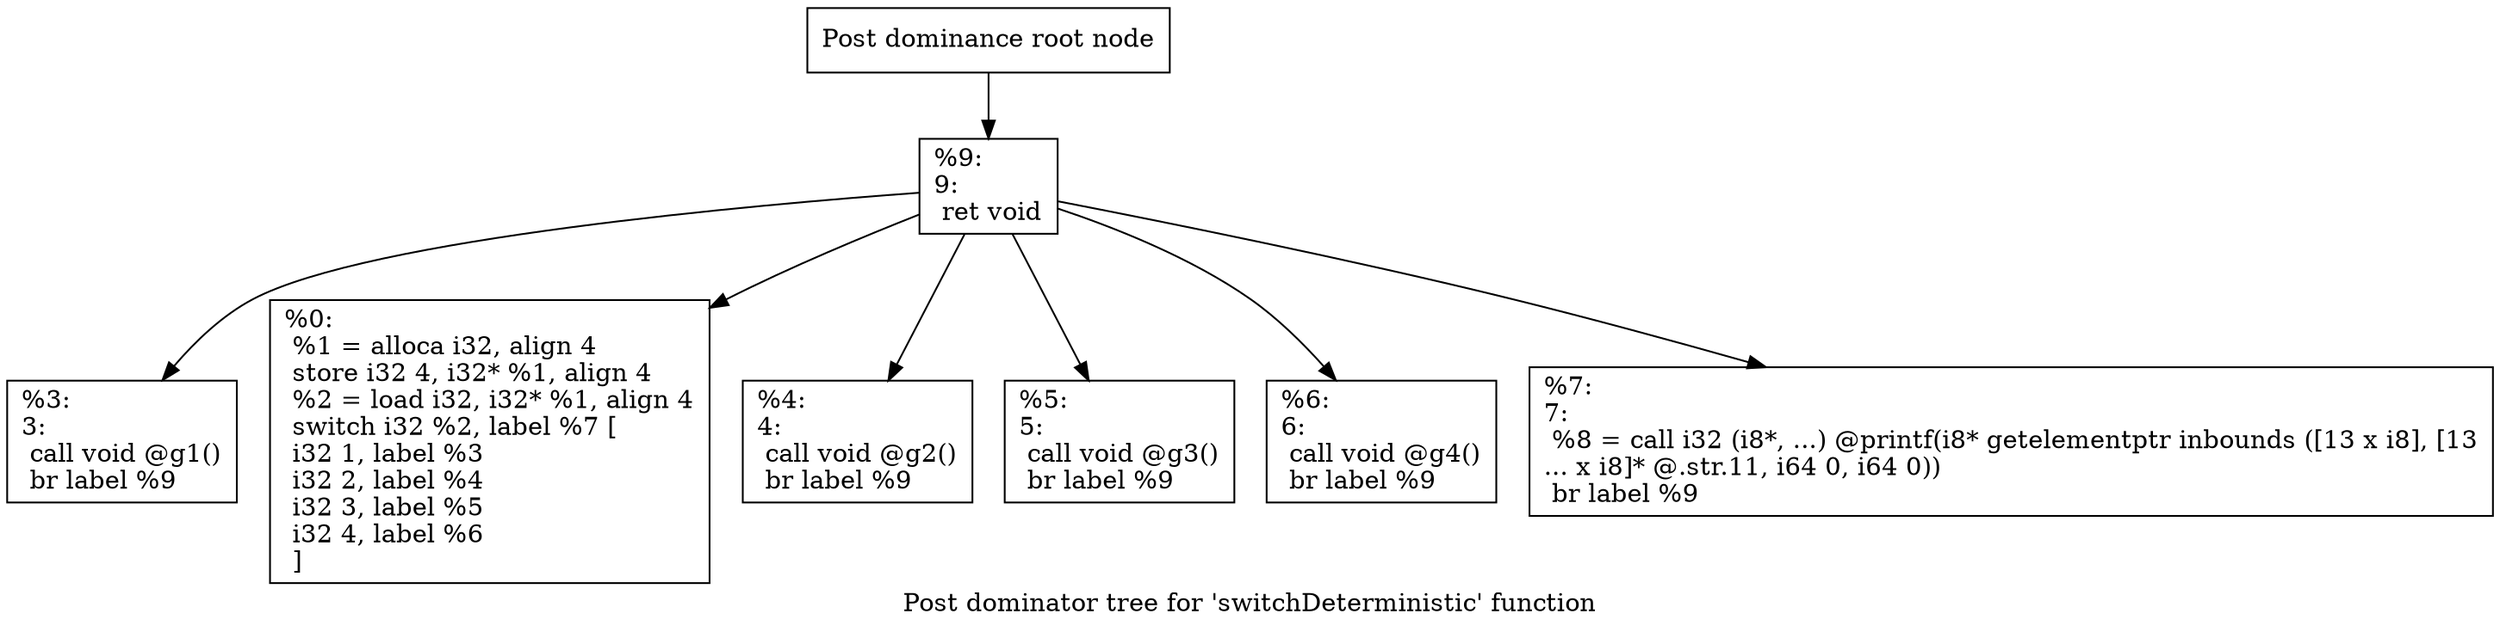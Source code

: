 digraph "Post dominator tree for 'switchDeterministic' function" {
	label="Post dominator tree for 'switchDeterministic' function";

	Node0x5642420edbb0 [shape=record,label="{Post dominance root node}"];
	Node0x5642420edbb0 -> Node0x5642420e9030;
	Node0x5642420e9030 [shape=record,label="{%9:\l9:                                                \l  ret void\l}"];
	Node0x5642420e9030 -> Node0x5642420edc70;
	Node0x5642420e9030 -> Node0x5642420ed5a0;
	Node0x5642420e9030 -> Node0x5642420e8fd0;
	Node0x5642420e9030 -> Node0x5642420ed6f0;
	Node0x5642420e9030 -> Node0x5642420ec590;
	Node0x5642420e9030 -> Node0x5642420ec5f0;
	Node0x5642420edc70 [shape=record,label="{%3:\l3:                                                \l  call void @g1()\l  br label %9\l}"];
	Node0x5642420ed5a0 [shape=record,label="{%0:\l  %1 = alloca i32, align 4\l  store i32 4, i32* %1, align 4\l  %2 = load i32, i32* %1, align 4\l  switch i32 %2, label %7 [\l    i32 1, label %3\l    i32 2, label %4\l    i32 3, label %5\l    i32 4, label %6\l  ]\l}"];
	Node0x5642420e8fd0 [shape=record,label="{%4:\l4:                                                \l  call void @g2()\l  br label %9\l}"];
	Node0x5642420ed6f0 [shape=record,label="{%5:\l5:                                                \l  call void @g3()\l  br label %9\l}"];
	Node0x5642420ec590 [shape=record,label="{%6:\l6:                                                \l  call void @g4()\l  br label %9\l}"];
	Node0x5642420ec5f0 [shape=record,label="{%7:\l7:                                                \l  %8 = call i32 (i8*, ...) @printf(i8* getelementptr inbounds ([13 x i8], [13\l... x i8]* @.str.11, i64 0, i64 0))\l  br label %9\l}"];
}
